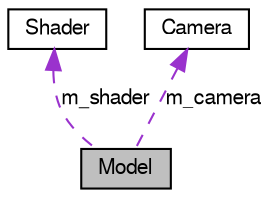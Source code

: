 digraph G
{
  bgcolor="transparent";
  edge [fontname="FreeSans",fontsize=10,labelfontname="FreeSans",labelfontsize=10];
  node [fontname="FreeSans",fontsize=10,shape=record];
  Node1 [label="Model",height=0.2,width=0.4,color="black", fillcolor="grey75", style="filled" fontcolor="black"];
  Node2 -> Node1 [dir=back,color="darkorchid3",fontsize=10,style="dashed",label="m_shader"];
  Node2 [label="Shader",height=0.2,width=0.4,color="black",URL="$class_shader.html",tooltip="Basic shader class."];
  Node3 -> Node1 [dir=back,color="darkorchid3",fontsize=10,style="dashed",label="m_camera"];
  Node3 [label="Camera",height=0.2,width=0.4,color="black",URL="$class_camera.html",tooltip="Used for the GLM math library."];
}

